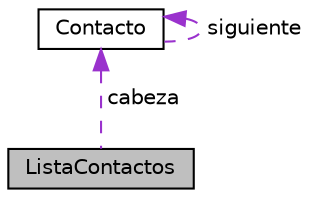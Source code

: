 digraph "ListaContactos"
{
 // LATEX_PDF_SIZE
  edge [fontname="Helvetica",fontsize="10",labelfontname="Helvetica",labelfontsize="10"];
  node [fontname="Helvetica",fontsize="10",shape=record];
  Node1 [label="ListaContactos",height=0.2,width=0.4,color="black", fillcolor="grey75", style="filled", fontcolor="black",tooltip="Estructura ListaContactos."];
  Node2 -> Node1 [dir="back",color="darkorchid3",fontsize="10",style="dashed",label=" cabeza" ,fontname="Helvetica"];
  Node2 [label="Contacto",height=0.2,width=0.4,color="black", fillcolor="white", style="filled",URL="$struct_contacto.html",tooltip="Estructura Contacto."];
  Node2 -> Node2 [dir="back",color="darkorchid3",fontsize="10",style="dashed",label=" siguiente" ,fontname="Helvetica"];
}
